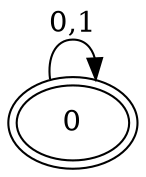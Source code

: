 digraph G {
    layout=dot;
    ordering=out;
    rankdir="LR";

    s0 [label=0, peripheries=2]

    s0 -> s0 [label="0,1"]
}
